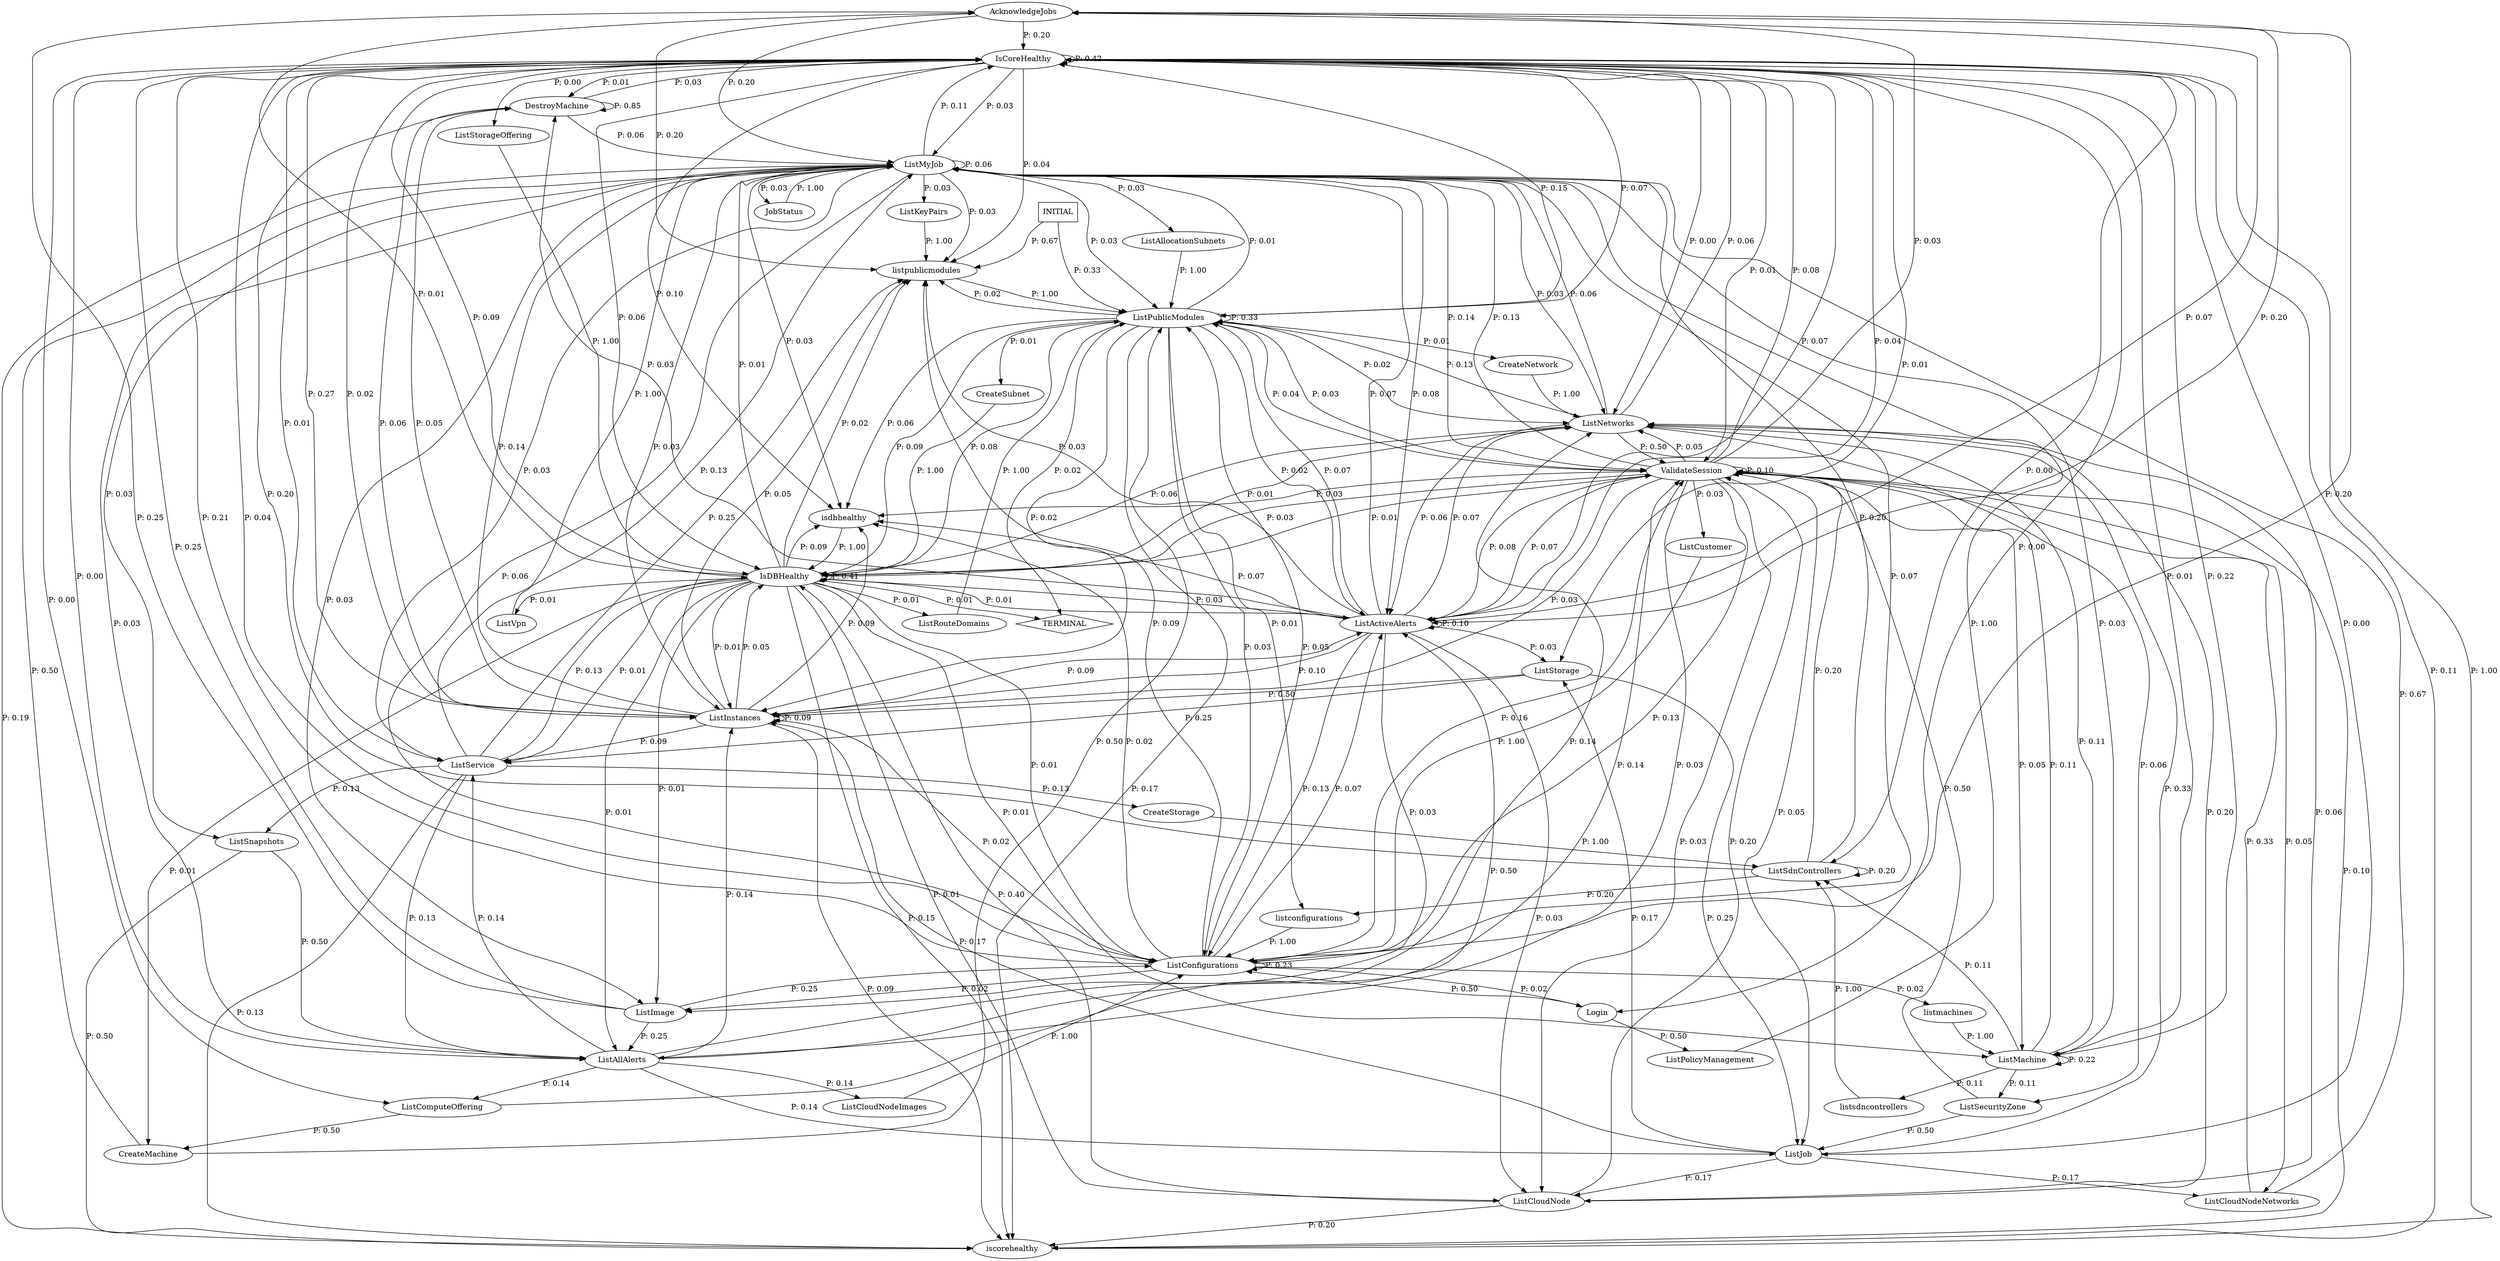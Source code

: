 digraph G {
  0 [label="AcknowledgeJobs"];
  1 [label="CreateMachine"];
  2 [label="CreateNetwork"];
  3 [label="CreateStorage"];
  4 [label="CreateSubnet"];
  5 [label="DestroyMachine"];
  6 [label="IsCoreHealthy"];
  7 [label="IsDBHealthy"];
  8 [label="JobStatus"];
  9 [label="ListActiveAlerts"];
  10 [label="ListAllAlerts"];
  11 [label="ListAllocationSubnets"];
  12 [label="ListCloudNode"];
  13 [label="ListCloudNodeImages"];
  14 [label="ListCloudNodeNetworks"];
  15 [label="ListComputeOffering"];
  16 [label="ListConfigurations"];
  17 [label="ListCustomer"];
  18 [label="ListImage"];
  19 [label="ListInstances"];
  20 [label="ListJob"];
  21 [label="ListKeyPairs"];
  22 [label="ListMachine"];
  23 [label="ListMyJob"];
  24 [label="ListNetworks"];
  25 [label="ListPolicyManagement"];
  26 [label="ListPublicModules"];
  27 [label="ListRouteDomains"];
  28 [label="ListSdnControllers"];
  29 [label="ListSecurityZone"];
  30 [label="ListService"];
  31 [label="ListSnapshots"];
  32 [label="ListStorage"];
  33 [label="ListStorageOffering"];
  34 [label="ListVpn"];
  35 [label="Login"];
  36 [label="ValidateSession"];
  37 [label="iscorehealthy"];
  38 [label="isdbhealthy"];
  39 [label="listconfigurations"];
  40 [label="listmachines"];
  41 [label="listpublicmodules"];
  42 [label="listsdncontrollers"];
  43 [label="TERMINAL",shape=diamond];
  44 [label="INITIAL",shape=box];
0->6 [label="P: 0.20"];
0->9 [label="P: 0.20"];
0->16 [label="P: 0.20"];
0->23 [label="P: 0.20"];
0->41 [label="P: 0.20"];
1->23 [label="P: 0.50"];
1->26 [label="P: 0.50"];
2->24 [label="P: 1.00"];
3->28 [label="P: 1.00"];
4->7 [label="P: 1.00"];
5->5 [label="P: 0.85"];
5->6 [label="P: 0.03"];
5->19 [label="P: 0.06"];
5->23 [label="P: 0.06"];
6->5 [label="P: 0.01"];
6->6 [label="P: 0.42"];
6->7 [label="P: 0.06"];
6->9 [label="P: 0.04"];
6->10 [label="P: 0.00"];
6->15 [label="P: 0.00"];
6->16 [label="P: 0.04"];
6->19 [label="P: 0.02"];
6->20 [label="P: 0.00"];
6->22 [label="P: 0.01"];
6->23 [label="P: 0.03"];
6->24 [label="P: 0.00"];
6->26 [label="P: 0.07"];
6->28 [label="P: 0.00"];
6->30 [label="P: 0.01"];
6->32 [label="P: 0.01"];
6->33 [label="P: 0.00"];
6->35 [label="P: 0.00"];
6->36 [label="P: 0.01"];
6->37 [label="P: 0.11"];
6->38 [label="P: 0.10"];
6->41 [label="P: 0.04"];
7->0 [label="P: 0.01"];
7->1 [label="P: 0.01"];
7->6 [label="P: 0.09"];
7->7 [label="P: 0.41"];
7->9 [label="P: 0.01"];
7->10 [label="P: 0.01"];
7->12 [label="P: 0.01"];
7->16 [label="P: 0.01"];
7->18 [label="P: 0.01"];
7->19 [label="P: 0.01"];
7->22 [label="P: 0.01"];
7->23 [label="P: 0.01"];
7->24 [label="P: 0.01"];
7->26 [label="P: 0.08"];
7->27 [label="P: 0.01"];
7->30 [label="P: 0.01"];
7->34 [label="P: 0.01"];
7->36 [label="P: 0.01"];
7->37 [label="P: 0.15"];
7->38 [label="P: 0.09"];
7->41 [label="P: 0.02"];
7->43 [label="P: 0.01"];
8->23 [label="P: 1.00"];
9->0 [label="P: 0.07"];
9->5 [label="P: 0.03"];
9->6 [label="P: 0.07"];
9->7 [label="P: 0.03"];
9->9 [label="P: 0.10"];
9->12 [label="P: 0.03"];
9->16 [label="P: 0.13"];
9->18 [label="P: 0.03"];
9->19 [label="P: 0.10"];
9->23 [label="P: 0.07"];
9->24 [label="P: 0.07"];
9->26 [label="P: 0.07"];
9->32 [label="P: 0.03"];
9->36 [label="P: 0.07"];
9->38 [label="P: 0.07"];
9->41 [label="P: 0.03"];
10->13 [label="P: 0.14"];
10->15 [label="P: 0.14"];
10->19 [label="P: 0.14"];
10->20 [label="P: 0.14"];
10->24 [label="P: 0.14"];
10->30 [label="P: 0.14"];
10->36 [label="P: 0.14"];
11->26 [label="P: 1.00"];
12->7 [label="P: 0.40"];
12->24 [label="P: 0.20"];
12->36 [label="P: 0.20"];
12->37 [label="P: 0.20"];
13->16 [label="P: 1.00"];
14->23 [label="P: 0.67"];
14->36 [label="P: 0.33"];
15->1 [label="P: 0.50"];
15->9 [label="P: 0.50"];
16->6 [label="P: 0.21"];
16->9 [label="P: 0.07"];
16->16 [label="P: 0.23"];
16->18 [label="P: 0.02"];
16->19 [label="P: 0.02"];
16->23 [label="P: 0.07"];
16->26 [label="P: 0.05"];
16->35 [label="P: 0.02"];
16->36 [label="P: 0.16"];
16->38 [label="P: 0.02"];
16->40 [label="P: 0.02"];
16->41 [label="P: 0.09"];
17->16 [label="P: 1.00"];
18->0 [label="P: 0.25"];
18->6 [label="P: 0.25"];
18->10 [label="P: 0.25"];
18->16 [label="P: 0.25"];
19->5 [label="P: 0.05"];
19->6 [label="P: 0.27"];
19->7 [label="P: 0.05"];
19->9 [label="P: 0.09"];
19->19 [label="P: 0.09"];
19->23 [label="P: 0.14"];
19->30 [label="P: 0.09"];
19->37 [label="P: 0.09"];
19->38 [label="P: 0.09"];
19->41 [label="P: 0.05"];
20->12 [label="P: 0.17"];
20->14 [label="P: 0.17"];
20->19 [label="P: 0.17"];
20->24 [label="P: 0.33"];
20->32 [label="P: 0.17"];
21->41 [label="P: 1.00"];
22->6 [label="P: 0.22"];
22->22 [label="P: 0.22"];
22->24 [label="P: 0.11"];
22->28 [label="P: 0.11"];
22->29 [label="P: 0.11"];
22->36 [label="P: 0.11"];
22->42 [label="P: 0.11"];
23->6 [label="P: 0.11"];
23->8 [label="P: 0.03"];
23->9 [label="P: 0.08"];
23->10 [label="P: 0.03"];
23->11 [label="P: 0.03"];
23->16 [label="P: 0.06"];
23->18 [label="P: 0.03"];
23->19 [label="P: 0.03"];
23->21 [label="P: 0.03"];
23->22 [label="P: 0.03"];
23->23 [label="P: 0.06"];
23->24 [label="P: 0.03"];
23->26 [label="P: 0.03"];
23->30 [label="P: 0.03"];
23->31 [label="P: 0.03"];
23->36 [label="P: 0.14"];
23->37 [label="P: 0.19"];
23->38 [label="P: 0.03"];
23->41 [label="P: 0.03"];
24->6 [label="P: 0.06"];
24->7 [label="P: 0.06"];
24->9 [label="P: 0.06"];
24->12 [label="P: 0.06"];
24->23 [label="P: 0.06"];
24->26 [label="P: 0.13"];
24->29 [label="P: 0.06"];
24->36 [label="P: 0.50"];
25->23 [label="P: 1.00"];
26->2 [label="P: 0.01"];
26->4 [label="P: 0.01"];
26->6 [label="P: 0.15"];
26->7 [label="P: 0.09"];
26->9 [label="P: 0.02"];
26->16 [label="P: 0.03"];
26->19 [label="P: 0.02"];
26->23 [label="P: 0.01"];
26->24 [label="P: 0.02"];
26->26 [label="P: 0.33"];
26->36 [label="P: 0.04"];
26->37 [label="P: 0.17"];
26->38 [label="P: 0.06"];
26->39 [label="P: 0.01"];
26->41 [label="P: 0.02"];
26->43 [label="P: 0.02"];
27->26 [label="P: 1.00"];
28->5 [label="P: 0.20"];
28->23 [label="P: 0.20"];
28->28 [label="P: 0.20"];
28->36 [label="P: 0.20"];
28->39 [label="P: 0.20"];
29->20 [label="P: 0.50"];
29->36 [label="P: 0.50"];
30->3 [label="P: 0.13"];
30->7 [label="P: 0.13"];
30->10 [label="P: 0.13"];
30->23 [label="P: 0.13"];
30->31 [label="P: 0.13"];
30->37 [label="P: 0.13"];
30->41 [label="P: 0.25"];
31->10 [label="P: 0.50"];
31->37 [label="P: 0.50"];
32->19 [label="P: 0.50"];
32->20 [label="P: 0.25"];
32->30 [label="P: 0.25"];
33->7 [label="P: 1.00"];
34->23 [label="P: 1.00"];
35->16 [label="P: 0.50"];
35->25 [label="P: 0.50"];
36->0 [label="P: 0.03"];
36->6 [label="P: 0.08"];
36->7 [label="P: 0.03"];
36->9 [label="P: 0.08"];
36->10 [label="P: 0.03"];
36->12 [label="P: 0.03"];
36->14 [label="P: 0.05"];
36->16 [label="P: 0.13"];
36->17 [label="P: 0.03"];
36->19 [label="P: 0.03"];
36->20 [label="P: 0.05"];
36->22 [label="P: 0.05"];
36->23 [label="P: 0.13"];
36->24 [label="P: 0.05"];
36->26 [label="P: 0.03"];
36->36 [label="P: 0.10"];
36->37 [label="P: 0.10"];
36->38 [label="P: 0.03"];
37->6 [label="P: 1.00"];
38->7 [label="P: 1.00"];
39->16 [label="P: 1.00"];
40->22 [label="P: 1.00"];
41->26 [label="P: 1.00"];
42->28 [label="P: 1.00"];
44->26 [label="P: 0.33"];
44->41 [label="P: 0.67"];
}
